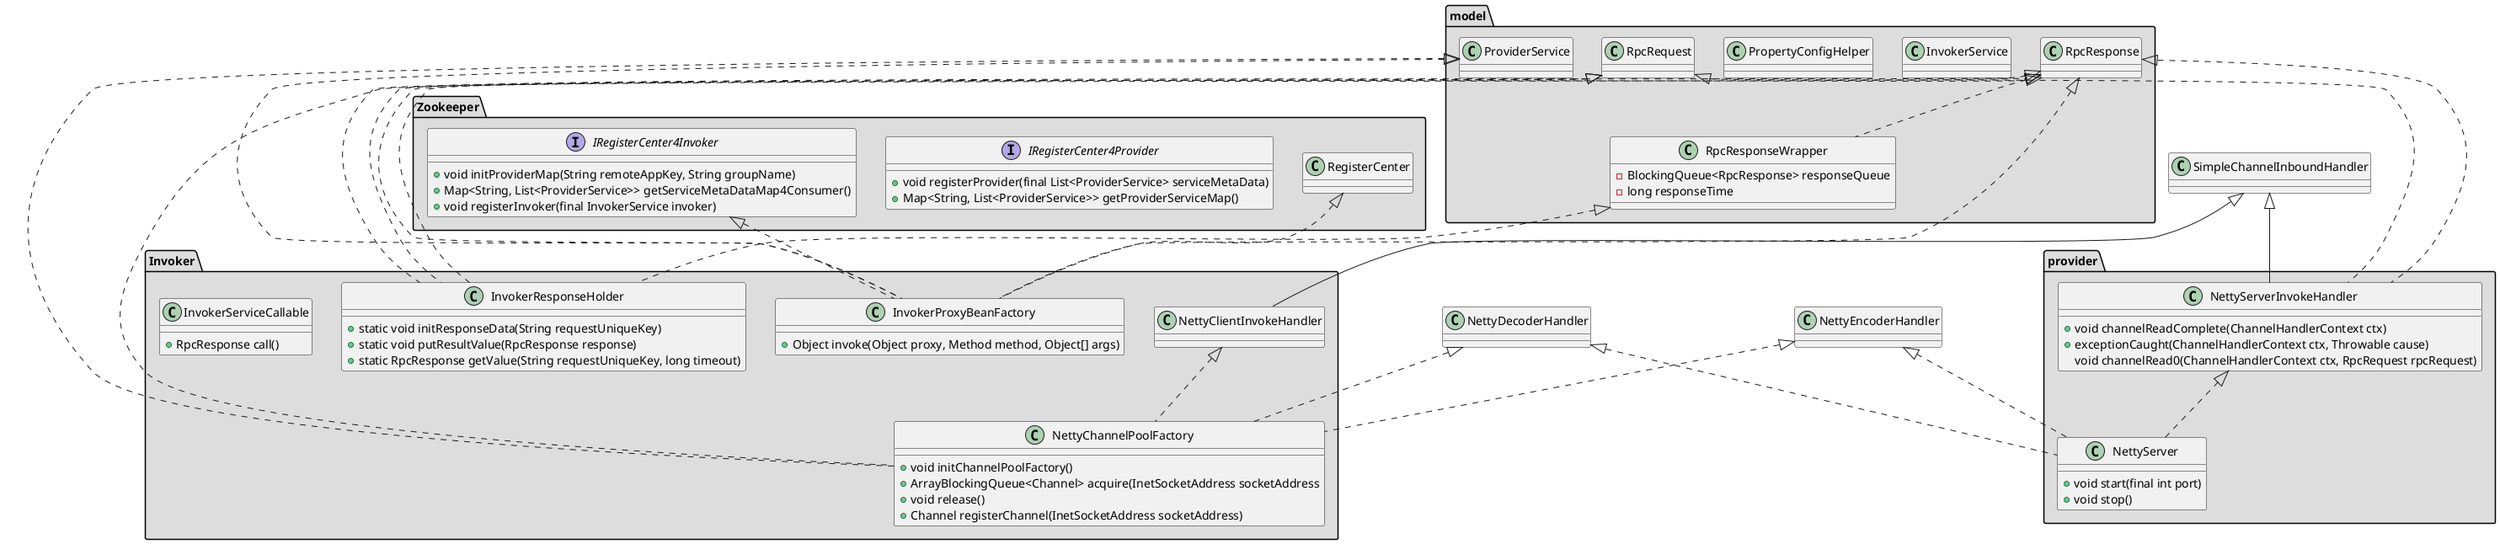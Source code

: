@startuml

package "Zookeeper" #DDDDDD {
    class RegisterCenter
    interface IRegisterCenter4Provider {
    + void registerProvider(final List<ProviderService> serviceMetaData)
    + Map<String, List<ProviderService>> getProviderServiceMap()
    }
    interface IRegisterCenter4Invoker {
    + void initProviderMap(String remoteAppKey, String groupName)
    + Map<String, List<ProviderService>> getServiceMetaDataMap4Consumer()
    + void registerInvoker(final InvokerService invoker)
    }
}


package "model" #DDDDDD {
    class ProviderService

    class InvokerService

    class PropertyConfigHelper

    class RpcRequest

    class RpcResponse

    class RpcResponseWrapper {
    - BlockingQueue<RpcResponse> responseQueue
    - long responseTime
    }

    RpcResponse <|.. RpcResponseWrapper
}

package "provider" #DDDDDD {
    class NettyServer {
    + void start(final int port)
    + void stop()
    }

    class NettyServerInvokeHandler {
    + void channelReadComplete(ChannelHandlerContext ctx)
    + exceptionCaught(ChannelHandlerContext ctx, Throwable cause)
    void channelRead0(ChannelHandlerContext ctx, RpcRequest rpcRequest)
    }
}

package "Invoker" #DDDDDD {
    class NettyChannelPoolFactory {
    + void initChannelPoolFactory()
    + ArrayBlockingQueue<Channel> acquire(InetSocketAddress socketAddress
    + void release()
    + Channel registerChannel(InetSocketAddress socketAddress)
    }

    class NettyClientInvokeHandler {

    }

    class InvokerProxyBeanFactory {
    + Object invoke(Object proxy, Method method, Object[] args)
    }

    class InvokerResponseHolder {
    + static void initResponseData(String requestUniqueKey)
    + static void putResultValue(RpcResponse response)
    + static RpcResponse getValue(String requestUniqueKey, long timeout)
    }

    class InvokerServiceCallable {
    + RpcResponse call()
    }
}

ProviderService <|.. InvokerProxyBeanFactory
RpcRequest <|.. InvokerProxyBeanFactory
RpcResponse <|.. InvokerProxyBeanFactory
IRegisterCenter4Invoker <|.. InvokerProxyBeanFactory
RegisterCenter <|.. InvokerProxyBeanFactory

ProviderService <|.. NettyChannelPoolFactory
RpcResponse <|.. NettyChannelPoolFactory
NettyDecoderHandler <|.. NettyChannelPoolFactory
NettyEncoderHandler <|.. NettyChannelPoolFactory
NettyClientInvokeHandler <|.. NettyChannelPoolFactory

SimpleChannelInboundHandler <|-- NettyClientInvokeHandler

RpcResponse <|.. InvokerResponseHolder
RpcResponseWrapper <|.. InvokerResponseHolder

RpcRequest <|.. InvokerResponseHolder
RpcResponse <|.. InvokerResponseHolder


class NettyDecoderHandler {
}

class NettyEncoderHandler {
}




RpcRequest <|.. NettyServerInvokeHandler
RpcResponse <|.. NettyServerInvokeHandler

SimpleChannelInboundHandler <|-- NettyServerInvokeHandler

NettyServerInvokeHandler <|.. NettyServer
NettyDecoderHandler <|.. NettyServer
NettyEncoderHandler <|.. NettyServer



@enduml